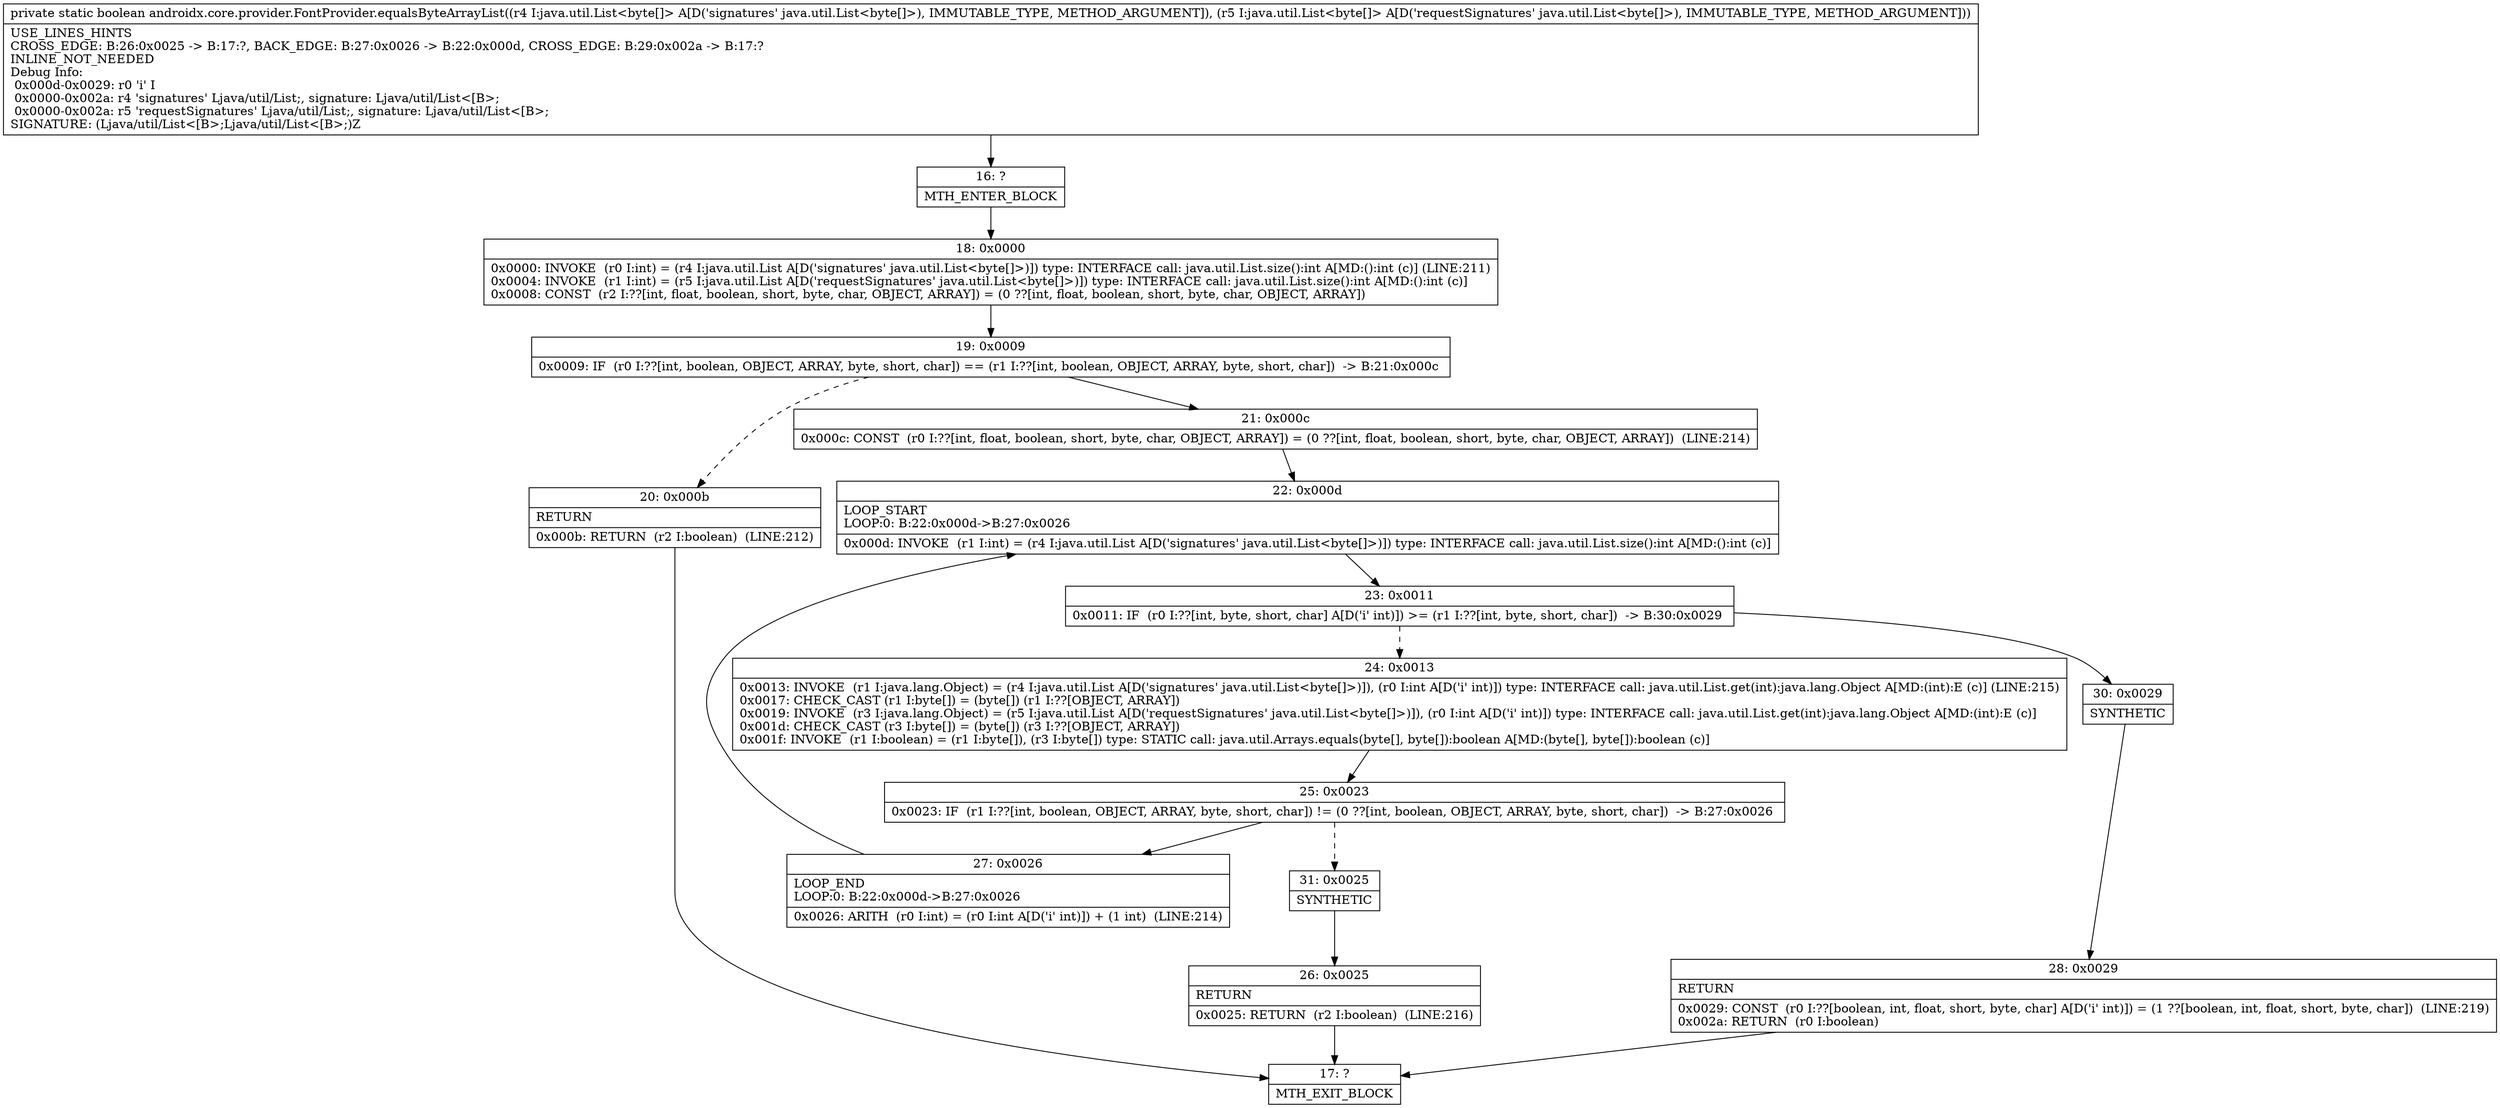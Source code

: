 digraph "CFG forandroidx.core.provider.FontProvider.equalsByteArrayList(Ljava\/util\/List;Ljava\/util\/List;)Z" {
Node_16 [shape=record,label="{16\:\ ?|MTH_ENTER_BLOCK\l}"];
Node_18 [shape=record,label="{18\:\ 0x0000|0x0000: INVOKE  (r0 I:int) = (r4 I:java.util.List A[D('signatures' java.util.List\<byte[]\>)]) type: INTERFACE call: java.util.List.size():int A[MD:():int (c)] (LINE:211)\l0x0004: INVOKE  (r1 I:int) = (r5 I:java.util.List A[D('requestSignatures' java.util.List\<byte[]\>)]) type: INTERFACE call: java.util.List.size():int A[MD:():int (c)]\l0x0008: CONST  (r2 I:??[int, float, boolean, short, byte, char, OBJECT, ARRAY]) = (0 ??[int, float, boolean, short, byte, char, OBJECT, ARRAY]) \l}"];
Node_19 [shape=record,label="{19\:\ 0x0009|0x0009: IF  (r0 I:??[int, boolean, OBJECT, ARRAY, byte, short, char]) == (r1 I:??[int, boolean, OBJECT, ARRAY, byte, short, char])  \-\> B:21:0x000c \l}"];
Node_20 [shape=record,label="{20\:\ 0x000b|RETURN\l|0x000b: RETURN  (r2 I:boolean)  (LINE:212)\l}"];
Node_17 [shape=record,label="{17\:\ ?|MTH_EXIT_BLOCK\l}"];
Node_21 [shape=record,label="{21\:\ 0x000c|0x000c: CONST  (r0 I:??[int, float, boolean, short, byte, char, OBJECT, ARRAY]) = (0 ??[int, float, boolean, short, byte, char, OBJECT, ARRAY])  (LINE:214)\l}"];
Node_22 [shape=record,label="{22\:\ 0x000d|LOOP_START\lLOOP:0: B:22:0x000d\-\>B:27:0x0026\l|0x000d: INVOKE  (r1 I:int) = (r4 I:java.util.List A[D('signatures' java.util.List\<byte[]\>)]) type: INTERFACE call: java.util.List.size():int A[MD:():int (c)]\l}"];
Node_23 [shape=record,label="{23\:\ 0x0011|0x0011: IF  (r0 I:??[int, byte, short, char] A[D('i' int)]) \>= (r1 I:??[int, byte, short, char])  \-\> B:30:0x0029 \l}"];
Node_24 [shape=record,label="{24\:\ 0x0013|0x0013: INVOKE  (r1 I:java.lang.Object) = (r4 I:java.util.List A[D('signatures' java.util.List\<byte[]\>)]), (r0 I:int A[D('i' int)]) type: INTERFACE call: java.util.List.get(int):java.lang.Object A[MD:(int):E (c)] (LINE:215)\l0x0017: CHECK_CAST (r1 I:byte[]) = (byte[]) (r1 I:??[OBJECT, ARRAY]) \l0x0019: INVOKE  (r3 I:java.lang.Object) = (r5 I:java.util.List A[D('requestSignatures' java.util.List\<byte[]\>)]), (r0 I:int A[D('i' int)]) type: INTERFACE call: java.util.List.get(int):java.lang.Object A[MD:(int):E (c)]\l0x001d: CHECK_CAST (r3 I:byte[]) = (byte[]) (r3 I:??[OBJECT, ARRAY]) \l0x001f: INVOKE  (r1 I:boolean) = (r1 I:byte[]), (r3 I:byte[]) type: STATIC call: java.util.Arrays.equals(byte[], byte[]):boolean A[MD:(byte[], byte[]):boolean (c)]\l}"];
Node_25 [shape=record,label="{25\:\ 0x0023|0x0023: IF  (r1 I:??[int, boolean, OBJECT, ARRAY, byte, short, char]) != (0 ??[int, boolean, OBJECT, ARRAY, byte, short, char])  \-\> B:27:0x0026 \l}"];
Node_27 [shape=record,label="{27\:\ 0x0026|LOOP_END\lLOOP:0: B:22:0x000d\-\>B:27:0x0026\l|0x0026: ARITH  (r0 I:int) = (r0 I:int A[D('i' int)]) + (1 int)  (LINE:214)\l}"];
Node_31 [shape=record,label="{31\:\ 0x0025|SYNTHETIC\l}"];
Node_26 [shape=record,label="{26\:\ 0x0025|RETURN\l|0x0025: RETURN  (r2 I:boolean)  (LINE:216)\l}"];
Node_30 [shape=record,label="{30\:\ 0x0029|SYNTHETIC\l}"];
Node_28 [shape=record,label="{28\:\ 0x0029|RETURN\l|0x0029: CONST  (r0 I:??[boolean, int, float, short, byte, char] A[D('i' int)]) = (1 ??[boolean, int, float, short, byte, char])  (LINE:219)\l0x002a: RETURN  (r0 I:boolean) \l}"];
MethodNode[shape=record,label="{private static boolean androidx.core.provider.FontProvider.equalsByteArrayList((r4 I:java.util.List\<byte[]\> A[D('signatures' java.util.List\<byte[]\>), IMMUTABLE_TYPE, METHOD_ARGUMENT]), (r5 I:java.util.List\<byte[]\> A[D('requestSignatures' java.util.List\<byte[]\>), IMMUTABLE_TYPE, METHOD_ARGUMENT]))  | USE_LINES_HINTS\lCROSS_EDGE: B:26:0x0025 \-\> B:17:?, BACK_EDGE: B:27:0x0026 \-\> B:22:0x000d, CROSS_EDGE: B:29:0x002a \-\> B:17:?\lINLINE_NOT_NEEDED\lDebug Info:\l  0x000d\-0x0029: r0 'i' I\l  0x0000\-0x002a: r4 'signatures' Ljava\/util\/List;, signature: Ljava\/util\/List\<[B\>;\l  0x0000\-0x002a: r5 'requestSignatures' Ljava\/util\/List;, signature: Ljava\/util\/List\<[B\>;\lSIGNATURE: (Ljava\/util\/List\<[B\>;Ljava\/util\/List\<[B\>;)Z\l}"];
MethodNode -> Node_16;Node_16 -> Node_18;
Node_18 -> Node_19;
Node_19 -> Node_20[style=dashed];
Node_19 -> Node_21;
Node_20 -> Node_17;
Node_21 -> Node_22;
Node_22 -> Node_23;
Node_23 -> Node_24[style=dashed];
Node_23 -> Node_30;
Node_24 -> Node_25;
Node_25 -> Node_27;
Node_25 -> Node_31[style=dashed];
Node_27 -> Node_22;
Node_31 -> Node_26;
Node_26 -> Node_17;
Node_30 -> Node_28;
Node_28 -> Node_17;
}

